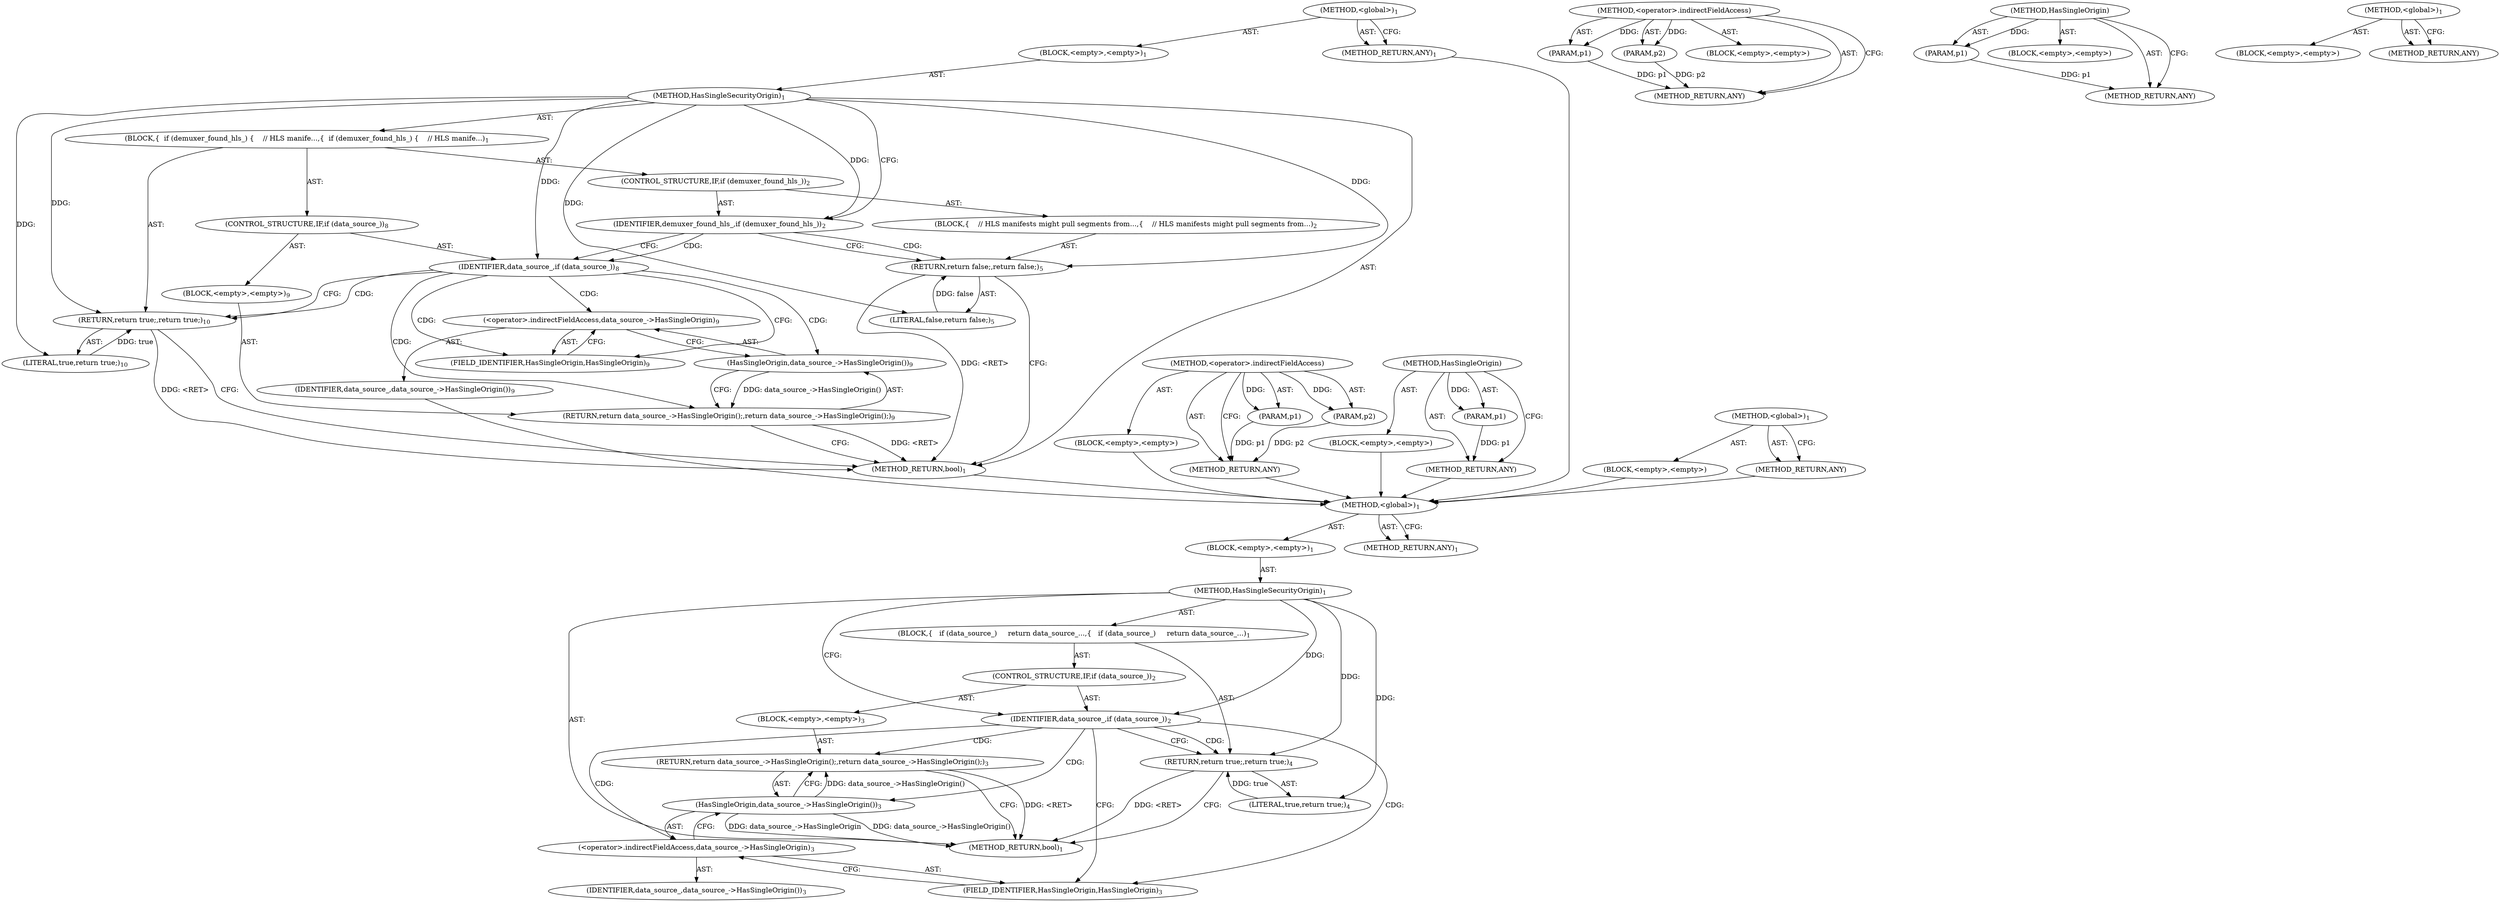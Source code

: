 digraph "&lt;global&gt;" {
vulnerable_6 [label=<(METHOD,&lt;global&gt;)<SUB>1</SUB>>];
vulnerable_7 [label=<(BLOCK,&lt;empty&gt;,&lt;empty&gt;)<SUB>1</SUB>>];
vulnerable_8 [label=<(METHOD,HasSingleSecurityOrigin)<SUB>1</SUB>>];
vulnerable_9 [label=<(BLOCK,{
   if (data_source_)
     return data_source_...,{
   if (data_source_)
     return data_source_...)<SUB>1</SUB>>];
vulnerable_10 [label=<(CONTROL_STRUCTURE,IF,if (data_source_))<SUB>2</SUB>>];
vulnerable_11 [label=<(IDENTIFIER,data_source_,if (data_source_))<SUB>2</SUB>>];
vulnerable_12 [label=<(BLOCK,&lt;empty&gt;,&lt;empty&gt;)<SUB>3</SUB>>];
vulnerable_13 [label=<(RETURN,return data_source_-&gt;HasSingleOrigin();,return data_source_-&gt;HasSingleOrigin();)<SUB>3</SUB>>];
vulnerable_14 [label=<(HasSingleOrigin,data_source_-&gt;HasSingleOrigin())<SUB>3</SUB>>];
vulnerable_15 [label=<(&lt;operator&gt;.indirectFieldAccess,data_source_-&gt;HasSingleOrigin)<SUB>3</SUB>>];
vulnerable_16 [label=<(IDENTIFIER,data_source_,data_source_-&gt;HasSingleOrigin())<SUB>3</SUB>>];
vulnerable_17 [label=<(FIELD_IDENTIFIER,HasSingleOrigin,HasSingleOrigin)<SUB>3</SUB>>];
vulnerable_18 [label=<(RETURN,return true;,return true;)<SUB>4</SUB>>];
vulnerable_19 [label=<(LITERAL,true,return true;)<SUB>4</SUB>>];
vulnerable_20 [label=<(METHOD_RETURN,bool)<SUB>1</SUB>>];
vulnerable_22 [label=<(METHOD_RETURN,ANY)<SUB>1</SUB>>];
vulnerable_41 [label=<(METHOD,&lt;operator&gt;.indirectFieldAccess)>];
vulnerable_42 [label=<(PARAM,p1)>];
vulnerable_43 [label=<(PARAM,p2)>];
vulnerable_44 [label=<(BLOCK,&lt;empty&gt;,&lt;empty&gt;)>];
vulnerable_45 [label=<(METHOD_RETURN,ANY)>];
vulnerable_37 [label=<(METHOD,HasSingleOrigin)>];
vulnerable_38 [label=<(PARAM,p1)>];
vulnerable_39 [label=<(BLOCK,&lt;empty&gt;,&lt;empty&gt;)>];
vulnerable_40 [label=<(METHOD_RETURN,ANY)>];
vulnerable_31 [label=<(METHOD,&lt;global&gt;)<SUB>1</SUB>>];
vulnerable_32 [label=<(BLOCK,&lt;empty&gt;,&lt;empty&gt;)>];
vulnerable_33 [label=<(METHOD_RETURN,ANY)>];
fixed_6 [label=<(METHOD,&lt;global&gt;)<SUB>1</SUB>>];
fixed_7 [label=<(BLOCK,&lt;empty&gt;,&lt;empty&gt;)<SUB>1</SUB>>];
fixed_8 [label=<(METHOD,HasSingleSecurityOrigin)<SUB>1</SUB>>];
fixed_9 [label=<(BLOCK,{
  if (demuxer_found_hls_) {
    // HLS manife...,{
  if (demuxer_found_hls_) {
    // HLS manife...)<SUB>1</SUB>>];
fixed_10 [label=<(CONTROL_STRUCTURE,IF,if (demuxer_found_hls_))<SUB>2</SUB>>];
fixed_11 [label=<(IDENTIFIER,demuxer_found_hls_,if (demuxer_found_hls_))<SUB>2</SUB>>];
fixed_12 [label=<(BLOCK,{
    // HLS manifests might pull segments from...,{
    // HLS manifests might pull segments from...)<SUB>2</SUB>>];
fixed_13 [label=<(RETURN,return false;,return false;)<SUB>5</SUB>>];
fixed_14 [label=<(LITERAL,false,return false;)<SUB>5</SUB>>];
fixed_15 [label=<(CONTROL_STRUCTURE,IF,if (data_source_))<SUB>8</SUB>>];
fixed_16 [label=<(IDENTIFIER,data_source_,if (data_source_))<SUB>8</SUB>>];
fixed_17 [label=<(BLOCK,&lt;empty&gt;,&lt;empty&gt;)<SUB>9</SUB>>];
fixed_18 [label=<(RETURN,return data_source_-&gt;HasSingleOrigin();,return data_source_-&gt;HasSingleOrigin();)<SUB>9</SUB>>];
fixed_19 [label=<(HasSingleOrigin,data_source_-&gt;HasSingleOrigin())<SUB>9</SUB>>];
fixed_20 [label=<(&lt;operator&gt;.indirectFieldAccess,data_source_-&gt;HasSingleOrigin)<SUB>9</SUB>>];
fixed_21 [label=<(IDENTIFIER,data_source_,data_source_-&gt;HasSingleOrigin())<SUB>9</SUB>>];
fixed_22 [label=<(FIELD_IDENTIFIER,HasSingleOrigin,HasSingleOrigin)<SUB>9</SUB>>];
fixed_23 [label=<(RETURN,return true;,return true;)<SUB>10</SUB>>];
fixed_24 [label=<(LITERAL,true,return true;)<SUB>10</SUB>>];
fixed_25 [label=<(METHOD_RETURN,bool)<SUB>1</SUB>>];
fixed_27 [label=<(METHOD_RETURN,ANY)<SUB>1</SUB>>];
fixed_46 [label=<(METHOD,&lt;operator&gt;.indirectFieldAccess)>];
fixed_47 [label=<(PARAM,p1)>];
fixed_48 [label=<(PARAM,p2)>];
fixed_49 [label=<(BLOCK,&lt;empty&gt;,&lt;empty&gt;)>];
fixed_50 [label=<(METHOD_RETURN,ANY)>];
fixed_42 [label=<(METHOD,HasSingleOrigin)>];
fixed_43 [label=<(PARAM,p1)>];
fixed_44 [label=<(BLOCK,&lt;empty&gt;,&lt;empty&gt;)>];
fixed_45 [label=<(METHOD_RETURN,ANY)>];
fixed_36 [label=<(METHOD,&lt;global&gt;)<SUB>1</SUB>>];
fixed_37 [label=<(BLOCK,&lt;empty&gt;,&lt;empty&gt;)>];
fixed_38 [label=<(METHOD_RETURN,ANY)>];
vulnerable_6 -> vulnerable_7  [key=0, label="AST: "];
vulnerable_6 -> vulnerable_22  [key=0, label="AST: "];
vulnerable_6 -> vulnerable_22  [key=1, label="CFG: "];
vulnerable_7 -> vulnerable_8  [key=0, label="AST: "];
vulnerable_8 -> vulnerable_9  [key=0, label="AST: "];
vulnerable_8 -> vulnerable_20  [key=0, label="AST: "];
vulnerable_8 -> vulnerable_11  [key=0, label="CFG: "];
vulnerable_8 -> vulnerable_11  [key=1, label="DDG: "];
vulnerable_8 -> vulnerable_18  [key=0, label="DDG: "];
vulnerable_8 -> vulnerable_19  [key=0, label="DDG: "];
vulnerable_9 -> vulnerable_10  [key=0, label="AST: "];
vulnerable_9 -> vulnerable_18  [key=0, label="AST: "];
vulnerable_10 -> vulnerable_11  [key=0, label="AST: "];
vulnerable_10 -> vulnerable_12  [key=0, label="AST: "];
vulnerable_11 -> vulnerable_17  [key=0, label="CFG: "];
vulnerable_11 -> vulnerable_17  [key=1, label="CDG: "];
vulnerable_11 -> vulnerable_18  [key=0, label="CFG: "];
vulnerable_11 -> vulnerable_18  [key=1, label="CDG: "];
vulnerable_11 -> vulnerable_15  [key=0, label="CDG: "];
vulnerable_11 -> vulnerable_13  [key=0, label="CDG: "];
vulnerable_11 -> vulnerable_14  [key=0, label="CDG: "];
vulnerable_12 -> vulnerable_13  [key=0, label="AST: "];
vulnerable_13 -> vulnerable_14  [key=0, label="AST: "];
vulnerable_13 -> vulnerable_20  [key=0, label="CFG: "];
vulnerable_13 -> vulnerable_20  [key=1, label="DDG: &lt;RET&gt;"];
vulnerable_14 -> vulnerable_15  [key=0, label="AST: "];
vulnerable_14 -> vulnerable_13  [key=0, label="CFG: "];
vulnerable_14 -> vulnerable_13  [key=1, label="DDG: data_source_-&gt;HasSingleOrigin()"];
vulnerable_14 -> vulnerable_20  [key=0, label="DDG: data_source_-&gt;HasSingleOrigin"];
vulnerable_14 -> vulnerable_20  [key=1, label="DDG: data_source_-&gt;HasSingleOrigin()"];
vulnerable_15 -> vulnerable_16  [key=0, label="AST: "];
vulnerable_15 -> vulnerable_17  [key=0, label="AST: "];
vulnerable_15 -> vulnerable_14  [key=0, label="CFG: "];
vulnerable_17 -> vulnerable_15  [key=0, label="CFG: "];
vulnerable_18 -> vulnerable_19  [key=0, label="AST: "];
vulnerable_18 -> vulnerable_20  [key=0, label="CFG: "];
vulnerable_18 -> vulnerable_20  [key=1, label="DDG: &lt;RET&gt;"];
vulnerable_19 -> vulnerable_18  [key=0, label="DDG: true"];
vulnerable_41 -> vulnerable_42  [key=0, label="AST: "];
vulnerable_41 -> vulnerable_42  [key=1, label="DDG: "];
vulnerable_41 -> vulnerable_44  [key=0, label="AST: "];
vulnerable_41 -> vulnerable_43  [key=0, label="AST: "];
vulnerable_41 -> vulnerable_43  [key=1, label="DDG: "];
vulnerable_41 -> vulnerable_45  [key=0, label="AST: "];
vulnerable_41 -> vulnerable_45  [key=1, label="CFG: "];
vulnerable_42 -> vulnerable_45  [key=0, label="DDG: p1"];
vulnerable_43 -> vulnerable_45  [key=0, label="DDG: p2"];
vulnerable_37 -> vulnerable_38  [key=0, label="AST: "];
vulnerable_37 -> vulnerable_38  [key=1, label="DDG: "];
vulnerable_37 -> vulnerable_39  [key=0, label="AST: "];
vulnerable_37 -> vulnerable_40  [key=0, label="AST: "];
vulnerable_37 -> vulnerable_40  [key=1, label="CFG: "];
vulnerable_38 -> vulnerable_40  [key=0, label="DDG: p1"];
vulnerable_31 -> vulnerable_32  [key=0, label="AST: "];
vulnerable_31 -> vulnerable_33  [key=0, label="AST: "];
vulnerable_31 -> vulnerable_33  [key=1, label="CFG: "];
fixed_6 -> fixed_7  [key=0, label="AST: "];
fixed_6 -> fixed_27  [key=0, label="AST: "];
fixed_6 -> fixed_27  [key=1, label="CFG: "];
fixed_7 -> fixed_8  [key=0, label="AST: "];
fixed_8 -> fixed_9  [key=0, label="AST: "];
fixed_8 -> fixed_25  [key=0, label="AST: "];
fixed_8 -> fixed_11  [key=0, label="CFG: "];
fixed_8 -> fixed_11  [key=1, label="DDG: "];
fixed_8 -> fixed_23  [key=0, label="DDG: "];
fixed_8 -> fixed_16  [key=0, label="DDG: "];
fixed_8 -> fixed_24  [key=0, label="DDG: "];
fixed_8 -> fixed_13  [key=0, label="DDG: "];
fixed_8 -> fixed_14  [key=0, label="DDG: "];
fixed_9 -> fixed_10  [key=0, label="AST: "];
fixed_9 -> fixed_15  [key=0, label="AST: "];
fixed_9 -> fixed_23  [key=0, label="AST: "];
fixed_10 -> fixed_11  [key=0, label="AST: "];
fixed_10 -> fixed_12  [key=0, label="AST: "];
fixed_11 -> fixed_16  [key=0, label="CFG: "];
fixed_11 -> fixed_16  [key=1, label="CDG: "];
fixed_11 -> fixed_13  [key=0, label="CFG: "];
fixed_11 -> fixed_13  [key=1, label="CDG: "];
fixed_12 -> fixed_13  [key=0, label="AST: "];
fixed_13 -> fixed_14  [key=0, label="AST: "];
fixed_13 -> fixed_25  [key=0, label="CFG: "];
fixed_13 -> fixed_25  [key=1, label="DDG: &lt;RET&gt;"];
fixed_14 -> fixed_13  [key=0, label="DDG: false"];
fixed_15 -> fixed_16  [key=0, label="AST: "];
fixed_15 -> fixed_17  [key=0, label="AST: "];
fixed_16 -> fixed_22  [key=0, label="CFG: "];
fixed_16 -> fixed_22  [key=1, label="CDG: "];
fixed_16 -> fixed_23  [key=0, label="CFG: "];
fixed_16 -> fixed_23  [key=1, label="CDG: "];
fixed_16 -> fixed_20  [key=0, label="CDG: "];
fixed_16 -> fixed_18  [key=0, label="CDG: "];
fixed_16 -> fixed_19  [key=0, label="CDG: "];
fixed_17 -> fixed_18  [key=0, label="AST: "];
fixed_18 -> fixed_19  [key=0, label="AST: "];
fixed_18 -> fixed_25  [key=0, label="CFG: "];
fixed_18 -> fixed_25  [key=1, label="DDG: &lt;RET&gt;"];
fixed_19 -> fixed_20  [key=0, label="AST: "];
fixed_19 -> fixed_18  [key=0, label="CFG: "];
fixed_19 -> fixed_18  [key=1, label="DDG: data_source_-&gt;HasSingleOrigin()"];
fixed_20 -> fixed_21  [key=0, label="AST: "];
fixed_20 -> fixed_22  [key=0, label="AST: "];
fixed_20 -> fixed_19  [key=0, label="CFG: "];
fixed_21 -> vulnerable_6  [key=0];
fixed_22 -> fixed_20  [key=0, label="CFG: "];
fixed_23 -> fixed_24  [key=0, label="AST: "];
fixed_23 -> fixed_25  [key=0, label="CFG: "];
fixed_23 -> fixed_25  [key=1, label="DDG: &lt;RET&gt;"];
fixed_24 -> fixed_23  [key=0, label="DDG: true"];
fixed_25 -> vulnerable_6  [key=0];
fixed_27 -> vulnerable_6  [key=0];
fixed_46 -> fixed_47  [key=0, label="AST: "];
fixed_46 -> fixed_47  [key=1, label="DDG: "];
fixed_46 -> fixed_49  [key=0, label="AST: "];
fixed_46 -> fixed_48  [key=0, label="AST: "];
fixed_46 -> fixed_48  [key=1, label="DDG: "];
fixed_46 -> fixed_50  [key=0, label="AST: "];
fixed_46 -> fixed_50  [key=1, label="CFG: "];
fixed_47 -> fixed_50  [key=0, label="DDG: p1"];
fixed_48 -> fixed_50  [key=0, label="DDG: p2"];
fixed_49 -> vulnerable_6  [key=0];
fixed_50 -> vulnerable_6  [key=0];
fixed_42 -> fixed_43  [key=0, label="AST: "];
fixed_42 -> fixed_43  [key=1, label="DDG: "];
fixed_42 -> fixed_44  [key=0, label="AST: "];
fixed_42 -> fixed_45  [key=0, label="AST: "];
fixed_42 -> fixed_45  [key=1, label="CFG: "];
fixed_43 -> fixed_45  [key=0, label="DDG: p1"];
fixed_44 -> vulnerable_6  [key=0];
fixed_45 -> vulnerable_6  [key=0];
fixed_36 -> fixed_37  [key=0, label="AST: "];
fixed_36 -> fixed_38  [key=0, label="AST: "];
fixed_36 -> fixed_38  [key=1, label="CFG: "];
fixed_37 -> vulnerable_6  [key=0];
fixed_38 -> vulnerable_6  [key=0];
}
